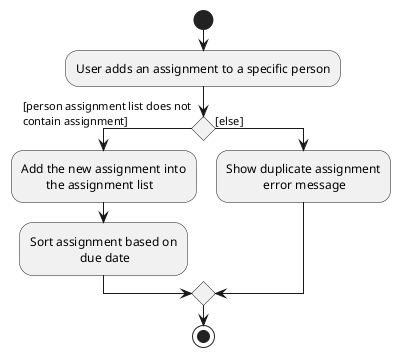 @startuml
start
:User adds an assignment to a specific person;

'Since the beta syntax does not support placing the condition outside the
'diamond we place it as the true branch instead.

if () then ([person assignment list does not
contain assignment])
    :Add the new assignment into
            the assignment list;
    :Sort assignment based on
                    due date;
else ([else])
    :Show duplicate assignment
                error message;
endif
stop
@enduml
